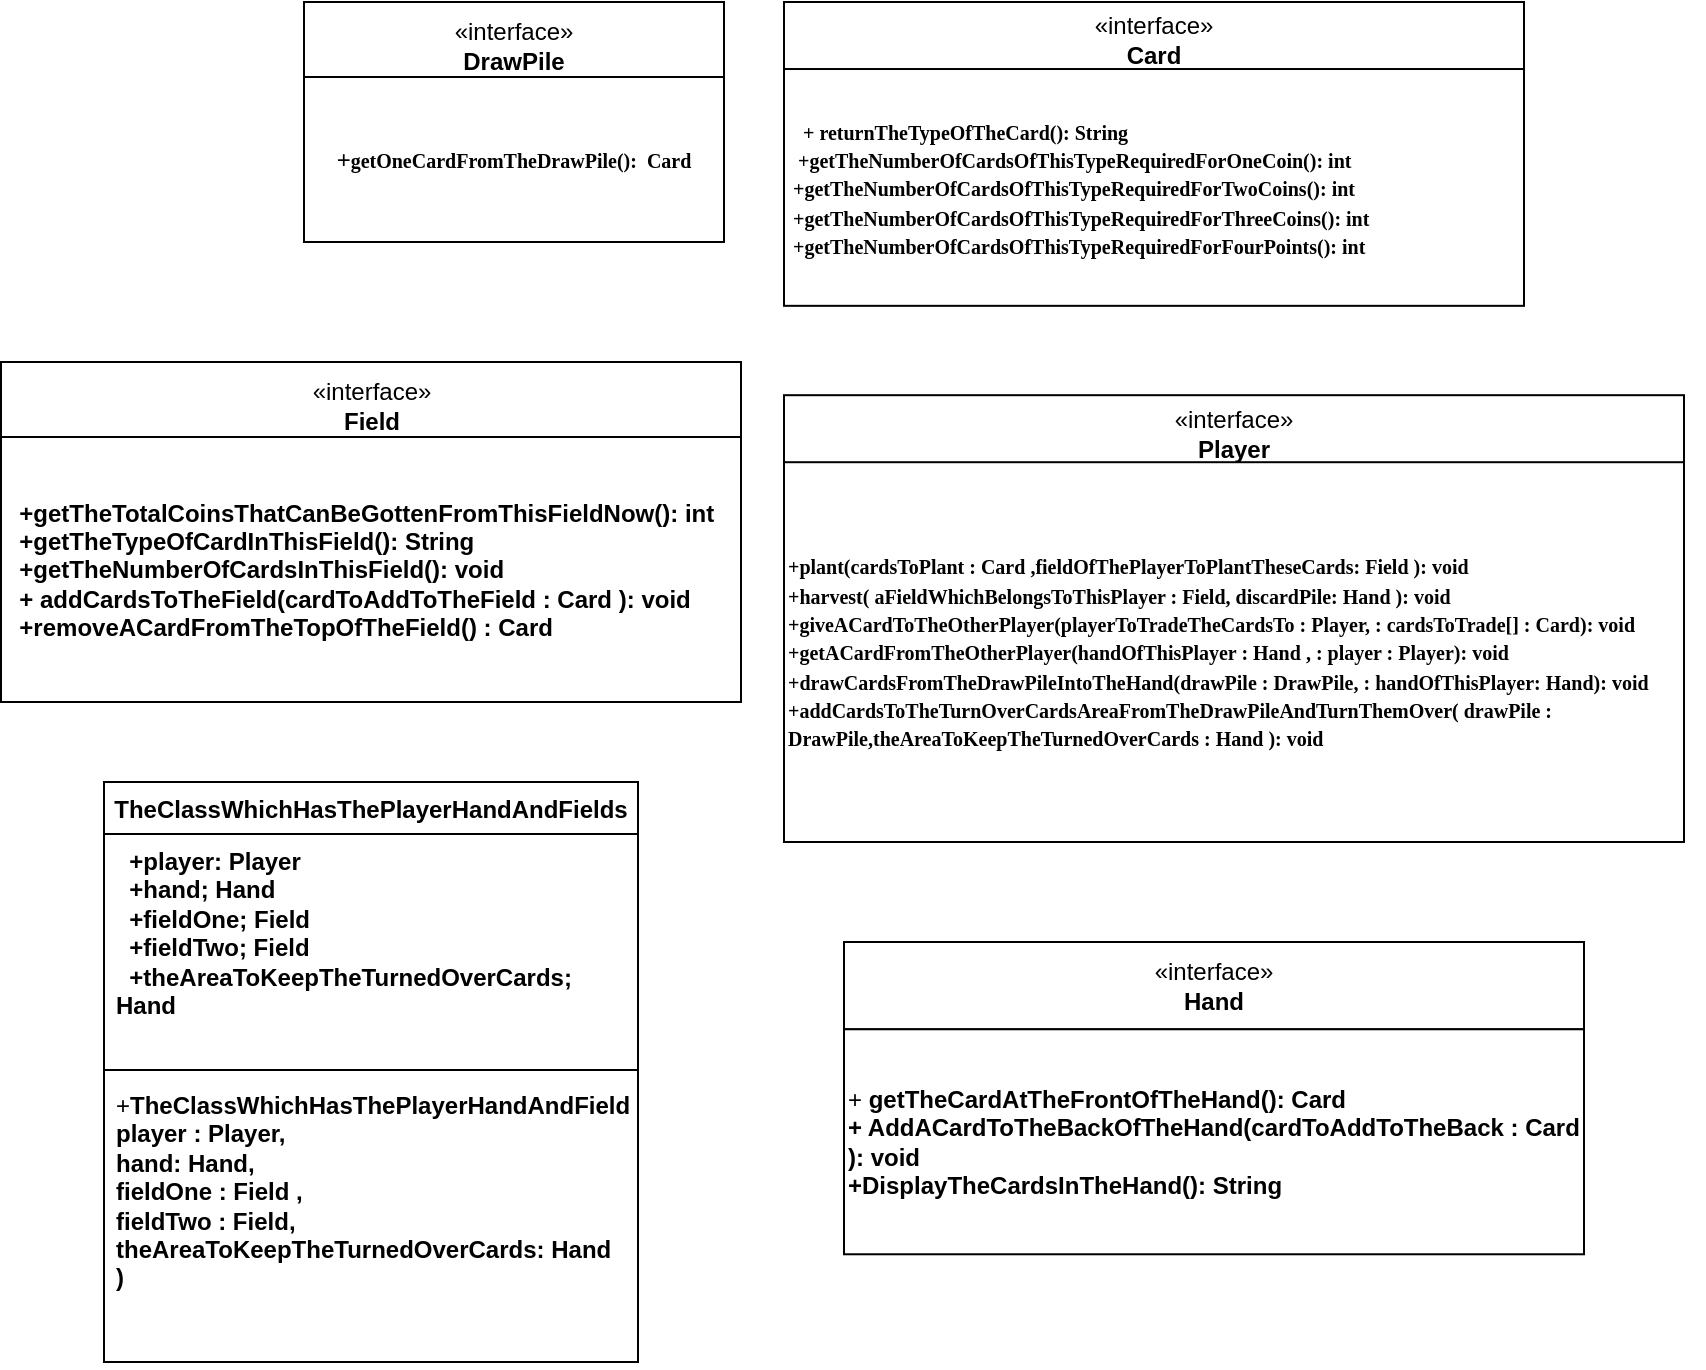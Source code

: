 <mxfile version="24.4.0" type="github">
  <diagram id="C5RBs43oDa-KdzZeNtuy" name="Page-1">
    <mxGraphModel dx="2849" dy="752" grid="1" gridSize="10" guides="1" tooltips="1" connect="1" arrows="1" fold="1" page="1" pageScale="1" pageWidth="827" pageHeight="1169" math="0" shadow="0">
      <root>
        <mxCell id="WIyWlLk6GJQsqaUBKTNV-0" />
        <mxCell id="WIyWlLk6GJQsqaUBKTNV-1" parent="WIyWlLk6GJQsqaUBKTNV-0" />
        <mxCell id="TOOYitAzIHO0Ul-bosS0-15" value="" style="group;align=left;fontSize=7;" vertex="1" connectable="0" parent="WIyWlLk6GJQsqaUBKTNV-1">
          <mxGeometry x="-790" y="170" width="210" height="120" as="geometry" />
        </mxCell>
        <mxCell id="TOOYitAzIHO0Ul-bosS0-13" value="&lt;div&gt;«interface»&lt;br&gt;&lt;/div&gt;&lt;div&gt;&lt;b&gt;DrawPile&lt;/b&gt;&lt;/div&gt;" style="html=1;whiteSpace=wrap;" vertex="1" parent="TOOYitAzIHO0Ul-bosS0-15">
          <mxGeometry width="210" height="43.636" as="geometry" />
        </mxCell>
        <mxCell id="TOOYitAzIHO0Ul-bosS0-14" value="+&lt;font size=&quot;1&quot; face=&quot;Georgia&quot;&gt;&lt;b&gt;getOneCardFromTheDrawPile():&amp;nbsp; Card&lt;br&gt;&lt;/b&gt;&lt;/font&gt;" style="rounded=0;whiteSpace=wrap;html=1;" vertex="1" parent="TOOYitAzIHO0Ul-bosS0-15">
          <mxGeometry y="37.5" width="210" height="82.5" as="geometry" />
        </mxCell>
        <mxCell id="TOOYitAzIHO0Ul-bosS0-26" value="" style="group;align=left;fontSize=7;" vertex="1" connectable="0" parent="WIyWlLk6GJQsqaUBKTNV-1">
          <mxGeometry x="-550" y="170" width="460" height="420" as="geometry" />
        </mxCell>
        <mxCell id="TOOYitAzIHO0Ul-bosS0-27" value="&lt;div&gt;«interface»&lt;br&gt;&lt;/div&gt;&lt;div&gt;&lt;b&gt;Card&lt;/b&gt;&lt;/div&gt;" style="html=1;whiteSpace=wrap;" vertex="1" parent="TOOYitAzIHO0Ul-bosS0-26">
          <mxGeometry width="370" height="38.997" as="geometry" />
        </mxCell>
        <mxCell id="TOOYitAzIHO0Ul-bosS0-28" value="&lt;div align=&quot;left&quot;&gt;&lt;font size=&quot;1&quot; face=&quot;Georgia&quot;&gt;&lt;b&gt;&amp;nbsp;&amp;nbsp; + returnTheTypeOfTheCard(): &lt;/b&gt;&lt;/font&gt;&lt;font size=&quot;1&quot; face=&quot;Georgia&quot;&gt;&lt;b&gt;String &lt;/b&gt;&lt;/font&gt;&lt;br&gt;&lt;font size=&quot;1&quot; face=&quot;Georgia&quot;&gt;&lt;b&gt;&amp;nbsp; +getTheNumberOfCardsOfThisTypeRequiredForOneCoin(): &lt;/b&gt;&lt;/font&gt;&lt;font size=&quot;1&quot; face=&quot;Georgia&quot;&gt;&lt;b&gt;int &lt;/b&gt;&lt;/font&gt;&lt;br&gt;&lt;font size=&quot;1&quot; face=&quot;Georgia&quot;&gt;&lt;b&gt;&amp;nbsp;+getTheNumberOfCardsOfThisTypeRequiredForTwoCoins(): &lt;/b&gt;&lt;/font&gt;&lt;font size=&quot;1&quot; face=&quot;Georgia&quot;&gt;&lt;b&gt;int &lt;/b&gt;&lt;/font&gt;&lt;br&gt;&lt;font size=&quot;1&quot; face=&quot;Georgia&quot;&gt;&lt;b&gt;&amp;nbsp;+getTheNumberOfCardsOfThisTypeRequiredForThreeCoins(): &lt;/b&gt;&lt;/font&gt;&lt;font size=&quot;1&quot; face=&quot;Georgia&quot;&gt;&lt;b&gt;int &lt;/b&gt;&lt;/font&gt;&lt;br&gt;&lt;font size=&quot;1&quot; face=&quot;Georgia&quot;&gt;&lt;b&gt;&amp;nbsp;+getTheNumberOfCardsOfThisTypeRequiredForFourPoints(): int&lt;/b&gt;&lt;/font&gt;&lt;br&gt;&lt;/div&gt;" style="rounded=0;whiteSpace=wrap;html=1;align=left;" vertex="1" parent="TOOYitAzIHO0Ul-bosS0-26">
          <mxGeometry y="33.511" width="370" height="118.404" as="geometry" />
        </mxCell>
        <mxCell id="TOOYitAzIHO0Ul-bosS0-30" value="" style="group;align=left;fontSize=7;" vertex="1" connectable="0" parent="TOOYitAzIHO0Ul-bosS0-26">
          <mxGeometry y="196.596" width="460" height="223.404" as="geometry" />
        </mxCell>
        <mxCell id="TOOYitAzIHO0Ul-bosS0-31" value="&lt;div&gt;«interface»&lt;br&gt;&lt;/div&gt;&lt;div&gt;&lt;b&gt;Player&lt;/b&gt;&lt;/div&gt;" style="html=1;whiteSpace=wrap;" vertex="1" parent="TOOYitAzIHO0Ul-bosS0-30">
          <mxGeometry width="450" height="38.997" as="geometry" />
        </mxCell>
        <mxCell id="TOOYitAzIHO0Ul-bosS0-32" value="&lt;div align=&quot;left&quot;&gt;&lt;font size=&quot;1&quot; face=&quot;Georgia&quot;&gt;&lt;b&gt;+plant(cardsToPlant : &lt;/b&gt;&lt;/font&gt;&lt;font size=&quot;1&quot; face=&quot;Georgia&quot;&gt;&lt;b&gt;Card &lt;/b&gt;&lt;/font&gt;&lt;font size=&quot;1&quot; face=&quot;Georgia&quot;&gt;&lt;b&gt;,fieldOfThePlayerToPlantTheseCards: &lt;/b&gt;&lt;/font&gt;&lt;font size=&quot;1&quot; face=&quot;Georgia&quot;&gt;&lt;b&gt;Field &lt;/b&gt;&lt;/font&gt;&lt;font size=&quot;1&quot; face=&quot;Georgia&quot;&gt;&lt;b&gt;): &lt;/b&gt;&lt;/font&gt;&lt;font size=&quot;1&quot; face=&quot;Georgia&quot;&gt;&lt;b&gt;void &lt;/b&gt;&lt;/font&gt;&lt;br&gt;&lt;font size=&quot;1&quot; face=&quot;Georgia&quot;&gt;&lt;b&gt;+harvest( aFieldWhichBelongsToThisPlayer : &lt;/b&gt;&lt;/font&gt;&lt;font size=&quot;1&quot; face=&quot;Georgia&quot;&gt;&lt;b&gt;Field&lt;/b&gt;&lt;/font&gt;&lt;font size=&quot;1&quot; face=&quot;Georgia&quot;&gt;&lt;b&gt;, discardPile: &lt;/b&gt;&lt;/font&gt;&lt;font size=&quot;1&quot; face=&quot;Georgia&quot;&gt;&lt;b&gt;Hand &lt;/b&gt;&lt;/font&gt;&lt;font size=&quot;1&quot; face=&quot;Georgia&quot;&gt;&lt;b&gt;): &lt;/b&gt;&lt;/font&gt;&lt;font size=&quot;1&quot; face=&quot;Georgia&quot;&gt;&lt;b&gt;void&lt;/b&gt;&lt;/font&gt;&lt;br&gt;&lt;font size=&quot;1&quot; face=&quot;Georgia&quot;&gt;&lt;b&gt;+giveACardToTheOtherPlayer(playerToTradeTheCardsTo : &lt;/b&gt;&lt;/font&gt;&lt;font size=&quot;1&quot; face=&quot;Georgia&quot;&gt;&lt;b&gt;Player&lt;/b&gt;&lt;/font&gt;&lt;font size=&quot;1&quot; face=&quot;Georgia&quot;&gt;&lt;b&gt;,&amp;nbsp;: cardsToTrade[] : &lt;/b&gt;&lt;/font&gt;&lt;font size=&quot;1&quot; face=&quot;Georgia&quot;&gt;&lt;b&gt;Card&lt;/b&gt;&lt;/font&gt;&lt;font size=&quot;1&quot; face=&quot;Georgia&quot;&gt;&lt;b&gt;): &lt;/b&gt;&lt;/font&gt;&lt;font size=&quot;1&quot; face=&quot;Georgia&quot;&gt;&lt;b&gt;void&lt;/b&gt;&lt;/font&gt;&lt;br&gt;&lt;font size=&quot;1&quot; face=&quot;Georgia&quot;&gt;&lt;b&gt;+getACardFromTheOtherPlayer(handOfThisPlayer : &lt;/b&gt;&lt;/font&gt;&lt;font size=&quot;1&quot; face=&quot;Georgia&quot;&gt;&lt;b&gt;Hand &lt;/b&gt;&lt;/font&gt;&lt;font size=&quot;1&quot; face=&quot;Georgia&quot;&gt;&lt;b&gt;,&amp;nbsp;: player : &lt;/b&gt;&lt;/font&gt;&lt;font size=&quot;1&quot; face=&quot;Georgia&quot;&gt;&lt;b&gt;Player&lt;/b&gt;&lt;/font&gt;&lt;font size=&quot;1&quot; face=&quot;Georgia&quot;&gt;&lt;b&gt;): &lt;/b&gt;&lt;/font&gt;&lt;font size=&quot;1&quot; face=&quot;Georgia&quot;&gt;&lt;b&gt;void &lt;/b&gt;&lt;/font&gt;&lt;br&gt;&lt;font size=&quot;1&quot; face=&quot;Georgia&quot;&gt;&lt;b&gt;+drawCardsFromTheDrawPileIntoTheHand(drawPile &lt;/b&gt;&lt;/font&gt;&lt;font size=&quot;1&quot; face=&quot;Georgia&quot;&gt;&lt;b&gt;: DrawPile&lt;/b&gt;&lt;/font&gt;&lt;font size=&quot;1&quot; face=&quot;Georgia&quot;&gt;&lt;b&gt;,&amp;nbsp;: handOfThisPlayer: &lt;/b&gt;&lt;/font&gt;&lt;font size=&quot;1&quot; face=&quot;Georgia&quot;&gt;&lt;b&gt;Hand&lt;/b&gt;&lt;/font&gt;&lt;font size=&quot;1&quot; face=&quot;Georgia&quot;&gt;&lt;b&gt;): &lt;/b&gt;&lt;/font&gt;&lt;font size=&quot;1&quot; face=&quot;Georgia&quot;&gt;&lt;b&gt;void &lt;/b&gt;&lt;/font&gt;&lt;br&gt;&lt;font size=&quot;1&quot; face=&quot;Georgia&quot;&gt;&lt;b&gt;+addCardsToTheTurnOverCardsAreaFromTheDrawPileAndTurnThemOver( drawPile : &lt;/b&gt;&lt;/font&gt;&lt;font size=&quot;1&quot; face=&quot;Georgia&quot;&gt;&lt;b&gt;DrawPile&lt;/b&gt;&lt;/font&gt;&lt;font size=&quot;1&quot; face=&quot;Georgia&quot;&gt;&lt;b&gt;,theAreaToKeepTheTurnedOverCards : &lt;/b&gt;&lt;/font&gt;&lt;font size=&quot;1&quot; face=&quot;Georgia&quot;&gt;&lt;b&gt; Hand &lt;/b&gt;&lt;/font&gt;&lt;font size=&quot;1&quot; face=&quot;Georgia&quot;&gt;&lt;b&gt;): &lt;/b&gt;&lt;/font&gt;&lt;font size=&quot;1&quot; face=&quot;Georgia&quot;&gt;&lt;b&gt;void&lt;/b&gt;&lt;/font&gt;&lt;/div&gt;" style="rounded=0;whiteSpace=wrap;html=1;align=left;" vertex="1" parent="TOOYitAzIHO0Ul-bosS0-30">
          <mxGeometry y="33.511" width="450" height="189.894" as="geometry" />
        </mxCell>
        <mxCell id="TOOYitAzIHO0Ul-bosS0-33" value="&lt;div&gt;«interface»&lt;br&gt;&lt;/div&gt;&lt;div&gt;&lt;b&gt;Hand&lt;/b&gt;&lt;/div&gt;" style="html=1;whiteSpace=wrap;" vertex="1" parent="WIyWlLk6GJQsqaUBKTNV-1">
          <mxGeometry x="-520" y="640" width="370" height="43.64" as="geometry" />
        </mxCell>
        <mxCell id="TOOYitAzIHO0Ul-bosS0-34" value="+&lt;b&gt; getTheCardAtTheFrontOfTheHand(): Card&lt;br&gt;&lt;/b&gt;&lt;div align=&quot;left&quot;&gt;&lt;b&gt;+ AddACardToTheBackOfTheHand(cardToAddToTheBack : &lt;/b&gt;&lt;b&gt;Card &lt;/b&gt;&lt;b&gt;): void&lt;/b&gt;&lt;br&gt;&lt;b&gt;+DisplayTheCardsInTheHand(): String&lt;br&gt;&lt;/b&gt;&lt;/div&gt;" style="rounded=0;whiteSpace=wrap;html=1;align=left;" vertex="1" parent="WIyWlLk6GJQsqaUBKTNV-1">
          <mxGeometry x="-520" y="683.64" width="370" height="112.5" as="geometry" />
        </mxCell>
        <mxCell id="TOOYitAzIHO0Ul-bosS0-35" value="&lt;div&gt;«interface»&lt;br&gt;&lt;/div&gt;&lt;div&gt;&lt;b&gt;Field&lt;/b&gt;&lt;/div&gt;" style="html=1;whiteSpace=wrap;" vertex="1" parent="WIyWlLk6GJQsqaUBKTNV-1">
          <mxGeometry x="-941.5" y="350" width="370" height="43.64" as="geometry" />
        </mxCell>
        <mxCell id="TOOYitAzIHO0Ul-bosS0-36" value="&lt;b&gt;&amp;nbsp; +getTheTotalCoinsThatCanBeGottenFromThisFieldNow(): &lt;/b&gt;&lt;b&gt;int &lt;/b&gt;&lt;br&gt;&lt;b&gt;&amp;nbsp; +getTheTypeOfCardInThisField(): &lt;/b&gt;&lt;b&gt;String&lt;/b&gt;&lt;br&gt;&lt;div&gt;&lt;b&gt;&amp;nbsp; +getTheNumberOfCardsInThisField(): &lt;/b&gt;&lt;b&gt;void &lt;br&gt;&lt;/b&gt;&lt;/div&gt;&lt;div&gt;&lt;b&gt;&amp;nbsp; + addCardsToTheField(cardToAddToTheField : &lt;/b&gt;&lt;b&gt;Card &lt;/b&gt;&lt;b&gt;): &lt;/b&gt;&lt;b&gt;void&lt;/b&gt;&lt;br&gt;&lt;b&gt;&amp;nbsp; +removeACardFromTheTopOfTheField() : &lt;/b&gt;&lt;b&gt;Card &lt;/b&gt;&lt;/div&gt;" style="rounded=0;whiteSpace=wrap;html=1;align=left;" vertex="1" parent="WIyWlLk6GJQsqaUBKTNV-1">
          <mxGeometry x="-941.5" y="387.5" width="370" height="132.5" as="geometry" />
        </mxCell>
        <mxCell id="TOOYitAzIHO0Ul-bosS0-41" value="TheClassWhichHasThePlayerHandAndFields" style="swimlane;fontStyle=1;align=center;verticalAlign=top;childLayout=stackLayout;horizontal=1;startSize=26;horizontalStack=0;resizeParent=1;resizeParentMax=0;resizeLast=0;collapsible=1;marginBottom=0;whiteSpace=wrap;html=1;" vertex="1" parent="WIyWlLk6GJQsqaUBKTNV-1">
          <mxGeometry x="-890" y="560" width="267" height="290" as="geometry" />
        </mxCell>
        <mxCell id="TOOYitAzIHO0Ul-bosS0-42" value="&lt;b&gt;&amp;nbsp; +player: Player &lt;br&gt;&amp;nbsp; +hand; Hand &lt;br&gt;&amp;nbsp; +fieldOne; Field &lt;br&gt;&amp;nbsp; +fieldTwo; Field &lt;br&gt;&amp;nbsp; +theAreaToKeepTheTurnedOverCards; Hand &lt;/b&gt;&lt;div&gt;&lt;b&gt;&lt;br&gt;&lt;/b&gt;&lt;/div&gt;" style="text;strokeColor=none;fillColor=none;align=left;verticalAlign=top;spacingLeft=4;spacingRight=4;overflow=hidden;rotatable=0;points=[[0,0.5],[1,0.5]];portConstraint=eastwest;whiteSpace=wrap;html=1;" vertex="1" parent="TOOYitAzIHO0Ul-bosS0-41">
          <mxGeometry y="26" width="267" height="114" as="geometry" />
        </mxCell>
        <mxCell id="TOOYitAzIHO0Ul-bosS0-43" value="" style="line;strokeWidth=1;fillColor=none;align=left;verticalAlign=middle;spacingTop=-1;spacingLeft=3;spacingRight=3;rotatable=0;labelPosition=right;points=[];portConstraint=eastwest;strokeColor=inherit;" vertex="1" parent="TOOYitAzIHO0Ul-bosS0-41">
          <mxGeometry y="140" width="267" height="8" as="geometry" />
        </mxCell>
        <mxCell id="TOOYitAzIHO0Ul-bosS0-44" value="+&lt;b&gt;TheClassWhichHasThePlayerHandAndFields(&lt;/b&gt;&lt;div&gt;&lt;b&gt;player : Player,  &lt;/b&gt;&lt;/div&gt;&lt;div&gt;&lt;b&gt;hand: Hand,&amp;nbsp;&lt;/b&gt;&lt;/div&gt;&lt;div&gt;&lt;b&gt;fieldOne : Field ,&amp;nbsp;&lt;/b&gt;&lt;/div&gt;&lt;div&gt;&lt;b&gt;fieldTwo : Field,&amp;nbsp;&lt;/b&gt;&lt;/div&gt;&lt;div&gt;&lt;b&gt;theAreaToKeepTheTurnedOverCards: Hand&lt;/b&gt;&lt;/div&gt;&lt;div&gt;&lt;b&gt;)&lt;/b&gt;&lt;/div&gt;&lt;b&gt;&amp;nbsp;&amp;nbsp;&amp;nbsp; &lt;br&gt;&lt;/b&gt;" style="text;strokeColor=none;fillColor=none;align=left;verticalAlign=top;spacingLeft=4;spacingRight=4;overflow=hidden;rotatable=0;points=[[0,0.5],[1,0.5]];portConstraint=eastwest;whiteSpace=wrap;html=1;" vertex="1" parent="TOOYitAzIHO0Ul-bosS0-41">
          <mxGeometry y="148" width="267" height="142" as="geometry" />
        </mxCell>
      </root>
    </mxGraphModel>
  </diagram>
</mxfile>
